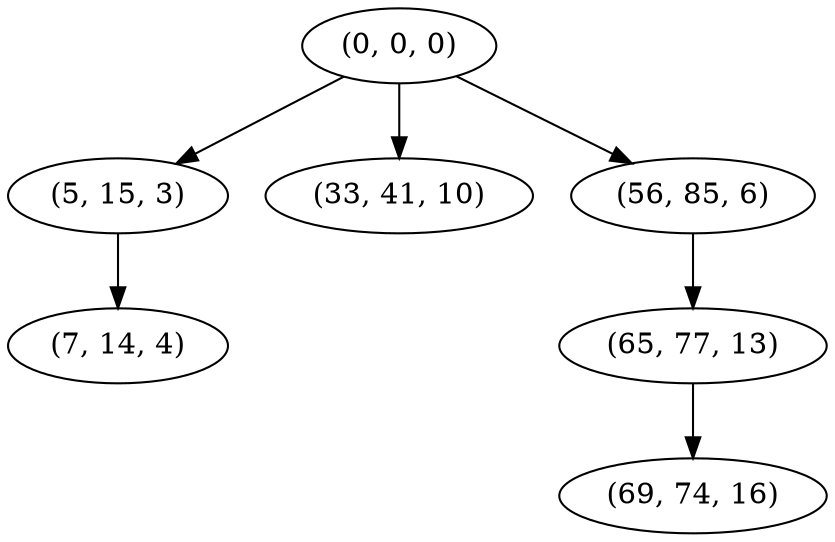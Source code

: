 digraph tree {
    "(0, 0, 0)";
    "(5, 15, 3)";
    "(7, 14, 4)";
    "(33, 41, 10)";
    "(56, 85, 6)";
    "(65, 77, 13)";
    "(69, 74, 16)";
    "(0, 0, 0)" -> "(5, 15, 3)";
    "(0, 0, 0)" -> "(33, 41, 10)";
    "(0, 0, 0)" -> "(56, 85, 6)";
    "(5, 15, 3)" -> "(7, 14, 4)";
    "(56, 85, 6)" -> "(65, 77, 13)";
    "(65, 77, 13)" -> "(69, 74, 16)";
}
